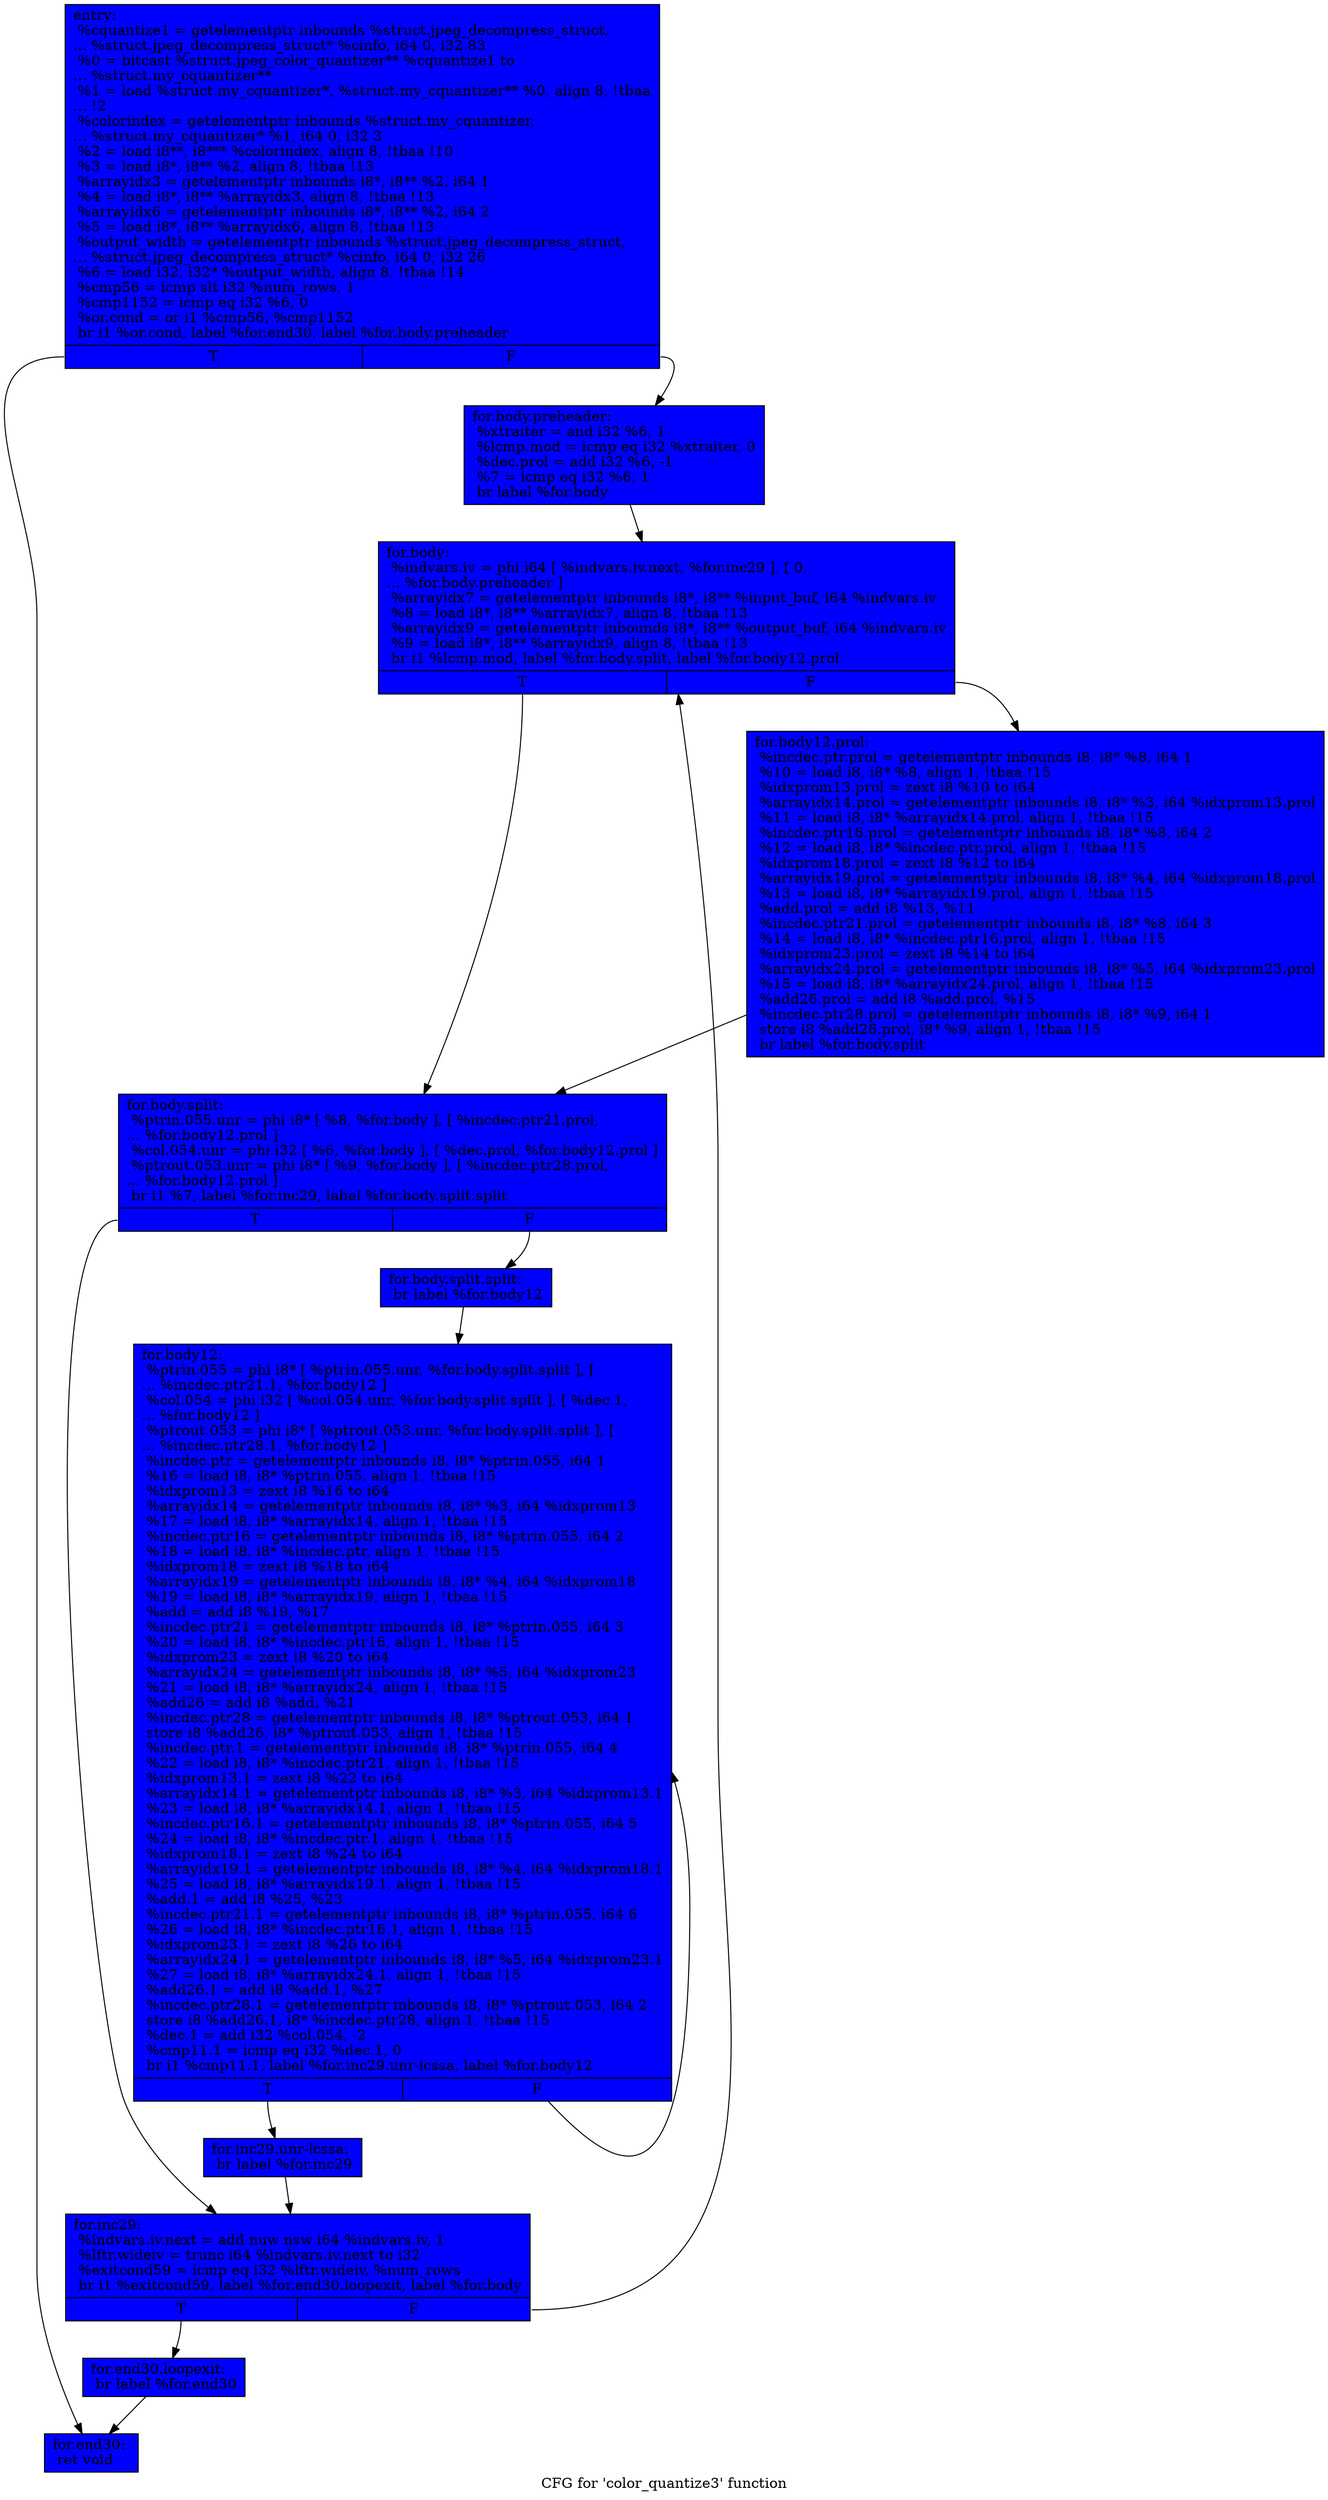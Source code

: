digraph "CFG for 'color_quantize3' function" {
	label="CFG for 'color_quantize3' function";

	Node0x6a52770 [shape=record, style = filled, fillcolor = blue, label="{entry:\l  %cquantize1 = getelementptr inbounds %struct.jpeg_decompress_struct,\l... %struct.jpeg_decompress_struct* %cinfo, i64 0, i32 83\l  %0 = bitcast %struct.jpeg_color_quantizer** %cquantize1 to\l... %struct.my_cquantizer**\l  %1 = load %struct.my_cquantizer*, %struct.my_cquantizer** %0, align 8, !tbaa\l... !2\l  %colorindex = getelementptr inbounds %struct.my_cquantizer,\l... %struct.my_cquantizer* %1, i64 0, i32 3\l  %2 = load i8**, i8*** %colorindex, align 8, !tbaa !10\l  %3 = load i8*, i8** %2, align 8, !tbaa !13\l  %arrayidx3 = getelementptr inbounds i8*, i8** %2, i64 1\l  %4 = load i8*, i8** %arrayidx3, align 8, !tbaa !13\l  %arrayidx6 = getelementptr inbounds i8*, i8** %2, i64 2\l  %5 = load i8*, i8** %arrayidx6, align 8, !tbaa !13\l  %output_width = getelementptr inbounds %struct.jpeg_decompress_struct,\l... %struct.jpeg_decompress_struct* %cinfo, i64 0, i32 26\l  %6 = load i32, i32* %output_width, align 8, !tbaa !14\l  %cmp56 = icmp slt i32 %num_rows, 1\l  %cmp1152 = icmp eq i32 %6, 0\l  %or.cond = or i1 %cmp56, %cmp1152\l  br i1 %or.cond, label %for.end30, label %for.body.preheader\l|{<s0>T|<s1>F}}"];
	Node0x6a52770:s0 -> Node0x6a52690;
	Node0x6a52770:s1 -> Node0x6a53120;
	Node0x6a53120 [shape=record, style = filled, fillcolor = blue, label="{for.body.preheader:                               \l  %xtraiter = and i32 %6, 1\l  %lcmp.mod = icmp eq i32 %xtraiter, 0\l  %dec.prol = add i32 %6, -1\l  %7 = icmp eq i32 %6, 1\l  br label %for.body\l}"];
	Node0x6a53120 -> Node0x6a53540;
	Node0x6a53540 [shape=record, style = filled, fillcolor = blue, label="{for.body:                                         \l  %indvars.iv = phi i64 [ %indvars.iv.next, %for.inc29 ], [ 0,\l... %for.body.preheader ]\l  %arrayidx7 = getelementptr inbounds i8*, i8** %input_buf, i64 %indvars.iv\l  %8 = load i8*, i8** %arrayidx7, align 8, !tbaa !13\l  %arrayidx9 = getelementptr inbounds i8*, i8** %output_buf, i64 %indvars.iv\l  %9 = load i8*, i8** %arrayidx9, align 8, !tbaa !13\l  br i1 %lcmp.mod, label %for.body.split, label %for.body12.prol\l|{<s0>T|<s1>F}}"];
	Node0x6a53540:s0 -> Node0x6a52b40;
	Node0x6a53540:s1 -> Node0x6a53b40;
	Node0x6a53b40 [shape=record, style = filled, fillcolor = blue, label="{for.body12.prol:                                  \l  %incdec.ptr.prol = getelementptr inbounds i8, i8* %8, i64 1\l  %10 = load i8, i8* %8, align 1, !tbaa !15\l  %idxprom13.prol = zext i8 %10 to i64\l  %arrayidx14.prol = getelementptr inbounds i8, i8* %3, i64 %idxprom13.prol\l  %11 = load i8, i8* %arrayidx14.prol, align 1, !tbaa !15\l  %incdec.ptr16.prol = getelementptr inbounds i8, i8* %8, i64 2\l  %12 = load i8, i8* %incdec.ptr.prol, align 1, !tbaa !15\l  %idxprom18.prol = zext i8 %12 to i64\l  %arrayidx19.prol = getelementptr inbounds i8, i8* %4, i64 %idxprom18.prol\l  %13 = load i8, i8* %arrayidx19.prol, align 1, !tbaa !15\l  %add.prol = add i8 %13, %11\l  %incdec.ptr21.prol = getelementptr inbounds i8, i8* %8, i64 3\l  %14 = load i8, i8* %incdec.ptr16.prol, align 1, !tbaa !15\l  %idxprom23.prol = zext i8 %14 to i64\l  %arrayidx24.prol = getelementptr inbounds i8, i8* %5, i64 %idxprom23.prol\l  %15 = load i8, i8* %arrayidx24.prol, align 1, !tbaa !15\l  %add26.prol = add i8 %add.prol, %15\l  %incdec.ptr28.prol = getelementptr inbounds i8, i8* %9, i64 1\l  store i8 %add26.prol, i8* %9, align 1, !tbaa !15\l  br label %for.body.split\l}"];
	Node0x6a53b40 -> Node0x6a52b40;
	Node0x6a52b40 [shape=record, style = filled, fillcolor = blue, label="{for.body.split:                                   \l  %ptrin.055.unr = phi i8* [ %8, %for.body ], [ %incdec.ptr21.prol,\l... %for.body12.prol ]\l  %col.054.unr = phi i32 [ %6, %for.body ], [ %dec.prol, %for.body12.prol ]\l  %ptrout.053.unr = phi i8* [ %9, %for.body ], [ %incdec.ptr28.prol,\l... %for.body12.prol ]\l  br i1 %7, label %for.inc29, label %for.body.split.split\l|{<s0>T|<s1>F}}"];
	Node0x6a52b40:s0 -> Node0x6a53620;
	Node0x6a52b40:s1 -> Node0x6a54bd0;
	Node0x6a54bd0 [shape=record, style = filled, fillcolor = blue, label="{for.body.split.split:                             \l  br label %for.body12\l}"];
	Node0x6a54bd0 -> Node0x6a54d40;
	Node0x6a54d40 [shape=record, style = filled, fillcolor = blue, label="{for.body12:                                       \l  %ptrin.055 = phi i8* [ %ptrin.055.unr, %for.body.split.split ], [\l... %incdec.ptr21.1, %for.body12 ]\l  %col.054 = phi i32 [ %col.054.unr, %for.body.split.split ], [ %dec.1,\l... %for.body12 ]\l  %ptrout.053 = phi i8* [ %ptrout.053.unr, %for.body.split.split ], [\l... %incdec.ptr28.1, %for.body12 ]\l  %incdec.ptr = getelementptr inbounds i8, i8* %ptrin.055, i64 1\l  %16 = load i8, i8* %ptrin.055, align 1, !tbaa !15\l  %idxprom13 = zext i8 %16 to i64\l  %arrayidx14 = getelementptr inbounds i8, i8* %3, i64 %idxprom13\l  %17 = load i8, i8* %arrayidx14, align 1, !tbaa !15\l  %incdec.ptr16 = getelementptr inbounds i8, i8* %ptrin.055, i64 2\l  %18 = load i8, i8* %incdec.ptr, align 1, !tbaa !15\l  %idxprom18 = zext i8 %18 to i64\l  %arrayidx19 = getelementptr inbounds i8, i8* %4, i64 %idxprom18\l  %19 = load i8, i8* %arrayidx19, align 1, !tbaa !15\l  %add = add i8 %19, %17\l  %incdec.ptr21 = getelementptr inbounds i8, i8* %ptrin.055, i64 3\l  %20 = load i8, i8* %incdec.ptr16, align 1, !tbaa !15\l  %idxprom23 = zext i8 %20 to i64\l  %arrayidx24 = getelementptr inbounds i8, i8* %5, i64 %idxprom23\l  %21 = load i8, i8* %arrayidx24, align 1, !tbaa !15\l  %add26 = add i8 %add, %21\l  %incdec.ptr28 = getelementptr inbounds i8, i8* %ptrout.053, i64 1\l  store i8 %add26, i8* %ptrout.053, align 1, !tbaa !15\l  %incdec.ptr.1 = getelementptr inbounds i8, i8* %ptrin.055, i64 4\l  %22 = load i8, i8* %incdec.ptr21, align 1, !tbaa !15\l  %idxprom13.1 = zext i8 %22 to i64\l  %arrayidx14.1 = getelementptr inbounds i8, i8* %3, i64 %idxprom13.1\l  %23 = load i8, i8* %arrayidx14.1, align 1, !tbaa !15\l  %incdec.ptr16.1 = getelementptr inbounds i8, i8* %ptrin.055, i64 5\l  %24 = load i8, i8* %incdec.ptr.1, align 1, !tbaa !15\l  %idxprom18.1 = zext i8 %24 to i64\l  %arrayidx19.1 = getelementptr inbounds i8, i8* %4, i64 %idxprom18.1\l  %25 = load i8, i8* %arrayidx19.1, align 1, !tbaa !15\l  %add.1 = add i8 %25, %23\l  %incdec.ptr21.1 = getelementptr inbounds i8, i8* %ptrin.055, i64 6\l  %26 = load i8, i8* %incdec.ptr16.1, align 1, !tbaa !15\l  %idxprom23.1 = zext i8 %26 to i64\l  %arrayidx24.1 = getelementptr inbounds i8, i8* %5, i64 %idxprom23.1\l  %27 = load i8, i8* %arrayidx24.1, align 1, !tbaa !15\l  %add26.1 = add i8 %add.1, %27\l  %incdec.ptr28.1 = getelementptr inbounds i8, i8* %ptrout.053, i64 2\l  store i8 %add26.1, i8* %incdec.ptr28, align 1, !tbaa !15\l  %dec.1 = add i32 %col.054, -2\l  %cmp11.1 = icmp eq i32 %dec.1, 0\l  br i1 %cmp11.1, label %for.inc29.unr-lcssa, label %for.body12\l|{<s0>T|<s1>F}}"];
	Node0x6a54d40:s0 -> Node0x6a56c80;
	Node0x6a54d40:s1 -> Node0x6a54d40;
	Node0x6a56c80 [shape=record, style = filled, fillcolor = blue, label="{for.inc29.unr-lcssa:                              \l  br label %for.inc29\l}"];
	Node0x6a56c80 -> Node0x6a53620;
	Node0x6a53620 [shape=record, style = filled, fillcolor = blue, label="{for.inc29:                                        \l  %indvars.iv.next = add nuw nsw i64 %indvars.iv, 1\l  %lftr.wideiv = trunc i64 %indvars.iv.next to i32\l  %exitcond59 = icmp eq i32 %lftr.wideiv, %num_rows\l  br i1 %exitcond59, label %for.end30.loopexit, label %for.body\l|{<s0>T|<s1>F}}"];
	Node0x6a53620:s0 -> Node0x6a56f10;
	Node0x6a53620:s1 -> Node0x6a53540;
	Node0x6a56f10 [shape=record, style = filled, fillcolor = blue, label="{for.end30.loopexit:                               \l  br label %for.end30\l}"];
	Node0x6a56f10 -> Node0x6a52690;
	Node0x6a52690 [shape=record, style = filled, fillcolor = blue, label="{for.end30:                                        \l  ret void\l}"];
}
